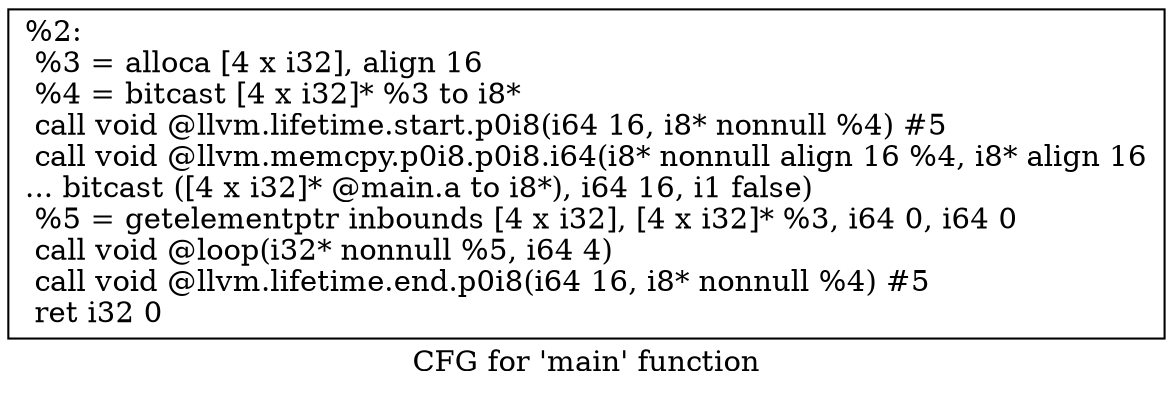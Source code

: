 digraph "CFG for 'main' function" {
	label="CFG for 'main' function";

	Node0x6576f8 [shape=record,label="{%2:\l  %3 = alloca [4 x i32], align 16\l  %4 = bitcast [4 x i32]* %3 to i8*\l  call void @llvm.lifetime.start.p0i8(i64 16, i8* nonnull %4) #5\l  call void @llvm.memcpy.p0i8.p0i8.i64(i8* nonnull align 16 %4, i8* align 16\l... bitcast ([4 x i32]* @main.a to i8*), i64 16, i1 false)\l  %5 = getelementptr inbounds [4 x i32], [4 x i32]* %3, i64 0, i64 0\l  call void @loop(i32* nonnull %5, i64 4)\l  call void @llvm.lifetime.end.p0i8(i64 16, i8* nonnull %4) #5\l  ret i32 0\l}"];
}
